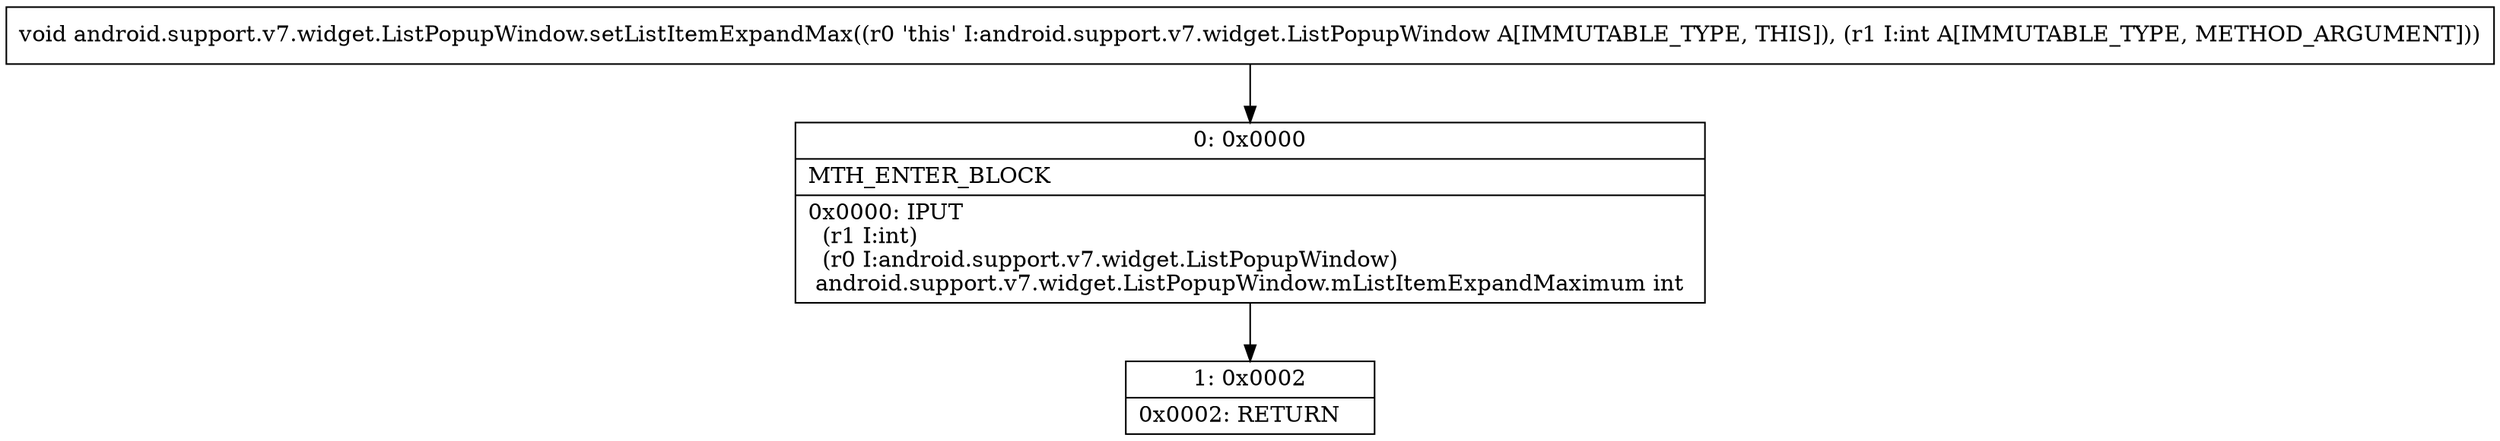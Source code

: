 digraph "CFG forandroid.support.v7.widget.ListPopupWindow.setListItemExpandMax(I)V" {
Node_0 [shape=record,label="{0\:\ 0x0000|MTH_ENTER_BLOCK\l|0x0000: IPUT  \l  (r1 I:int)\l  (r0 I:android.support.v7.widget.ListPopupWindow)\l android.support.v7.widget.ListPopupWindow.mListItemExpandMaximum int \l}"];
Node_1 [shape=record,label="{1\:\ 0x0002|0x0002: RETURN   \l}"];
MethodNode[shape=record,label="{void android.support.v7.widget.ListPopupWindow.setListItemExpandMax((r0 'this' I:android.support.v7.widget.ListPopupWindow A[IMMUTABLE_TYPE, THIS]), (r1 I:int A[IMMUTABLE_TYPE, METHOD_ARGUMENT])) }"];
MethodNode -> Node_0;
Node_0 -> Node_1;
}


